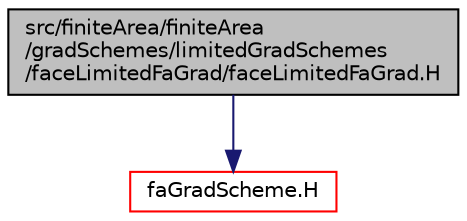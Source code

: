 digraph "src/finiteArea/finiteArea/gradSchemes/limitedGradSchemes/faceLimitedFaGrad/faceLimitedFaGrad.H"
{
  bgcolor="transparent";
  edge [fontname="Helvetica",fontsize="10",labelfontname="Helvetica",labelfontsize="10"];
  node [fontname="Helvetica",fontsize="10",shape=record];
  Node1 [label="src/finiteArea/finiteArea\l/gradSchemes/limitedGradSchemes\l/faceLimitedFaGrad/faceLimitedFaGrad.H",height=0.2,width=0.4,color="black", fillcolor="grey75", style="filled" fontcolor="black"];
  Node1 -> Node2 [color="midnightblue",fontsize="10",style="solid",fontname="Helvetica"];
  Node2 [label="faGradScheme.H",height=0.2,width=0.4,color="red",URL="$faGradScheme_8H.html"];
}
